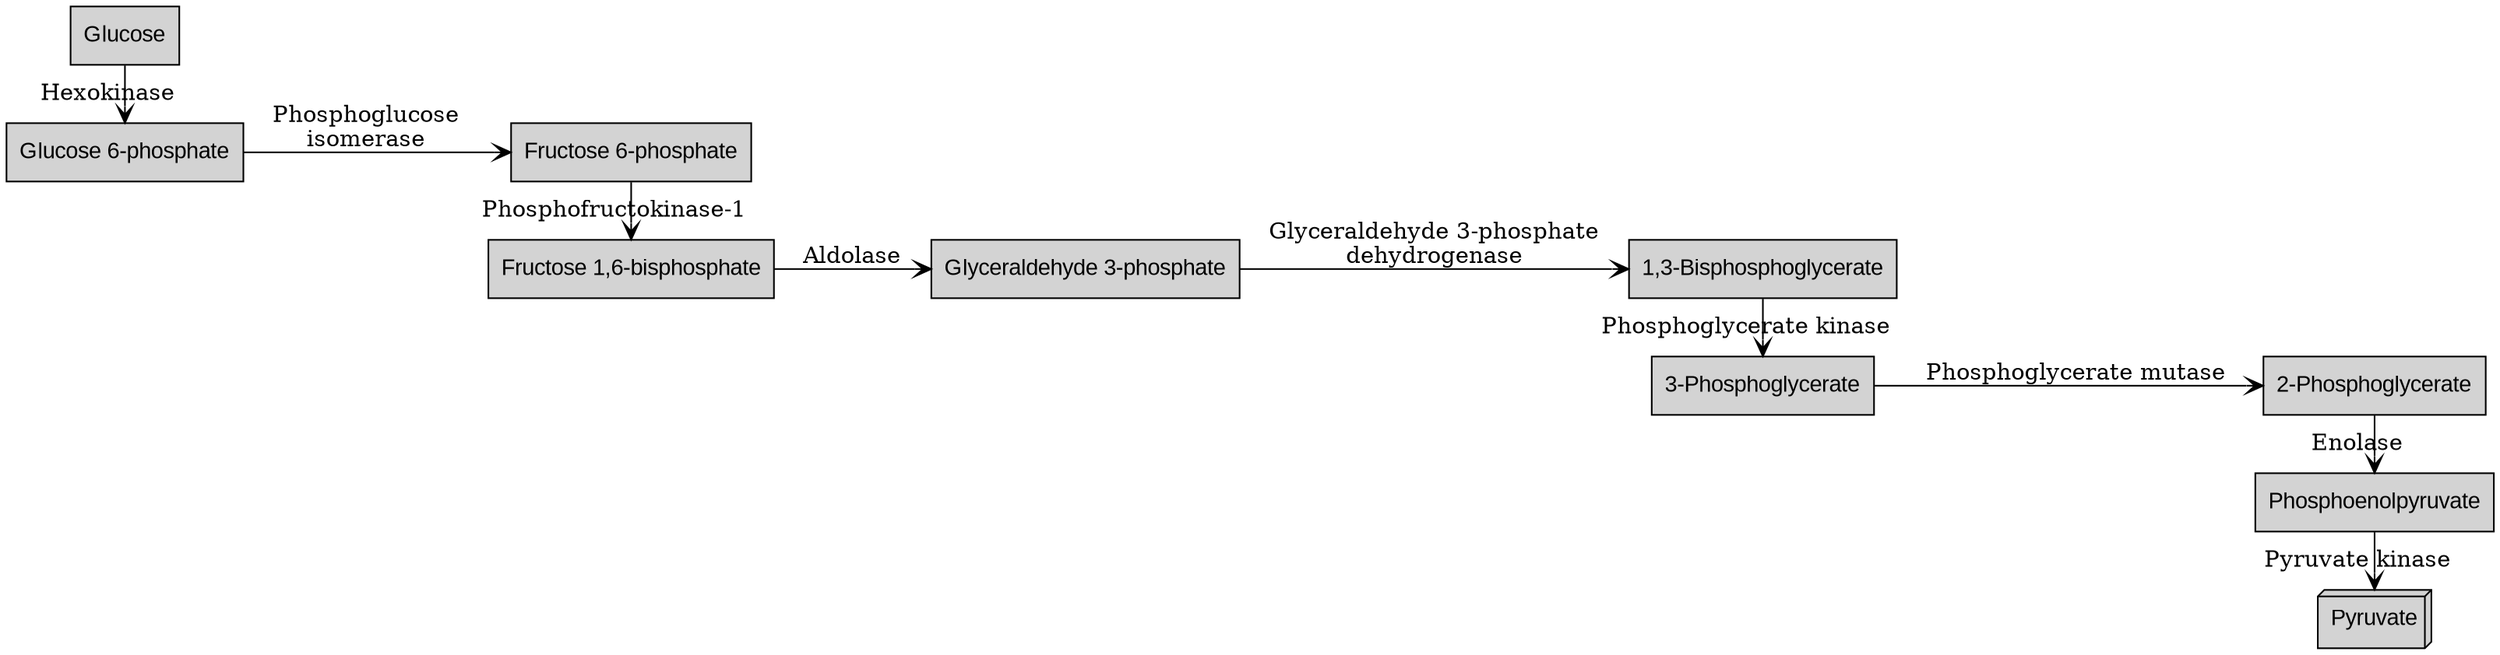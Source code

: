 digraph Glycolysis {
    rankdir=LR;
    node [shape=box, style=filled, fillcolor=lightgray, fontname="Arial", fontsize=14];
    edge [arrowhead=vee];

    "Glucose" -> "Glucose 6-phosphate" [label="Hexokinase"];
    "Glucose 6-phosphate" -> "Fructose 6-phosphate" [label="Phosphoglucose\nisomerase"];
    "Fructose 6-phosphate" -> "Fructose 1,6-bisphosphate" [label="Phosphofructokinase-1"];
    "Fructose 1,6-bisphosphate" -> "Glyceraldehyde 3-phosphate" [label="Aldolase"];
    "Glyceraldehyde 3-phosphate" -> "1,3-Bisphosphoglycerate" [label="Glyceraldehyde 3-phosphate\ndehydrogenase"];
    "1,3-Bisphosphoglycerate" -> "3-Phosphoglycerate" [label="Phosphoglycerate kinase"];
    "3-Phosphoglycerate" -> "2-Phosphoglycerate" [label="Phosphoglycerate mutase"];
    "2-Phosphoglycerate" -> "Phosphoenolpyruvate" [label="Enolase"];
    "Phosphoenolpyruvate" -> "Pyruvate" [label="Pyruvate kinase"];
    "Pyruvate" [shape=box3d];

    {rank=same; "Glucose"; "Glucose 6-phosphate"}
    {rank=same; "Fructose 6-phosphate"; "Fructose 1,6-bisphosphate"}
    {rank=same; "Glyceraldehyde 3-phosphate"}
    {rank=same; "1,3-Bisphosphoglycerate"; "3-Phosphoglycerate"}
    {rank=same; "2-Phosphoglycerate"; "Phosphoenolpyruvate"; "Pyruvate"}
}
